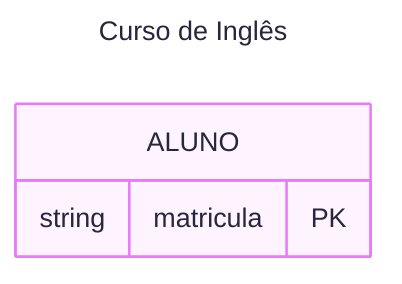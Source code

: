 ---
config:
  layout: dagre
  theme: redux-color
title: Curso de Inglês
---
erDiagram
    direction TB
    ALUNO {
        string matricula PK ""
    }
